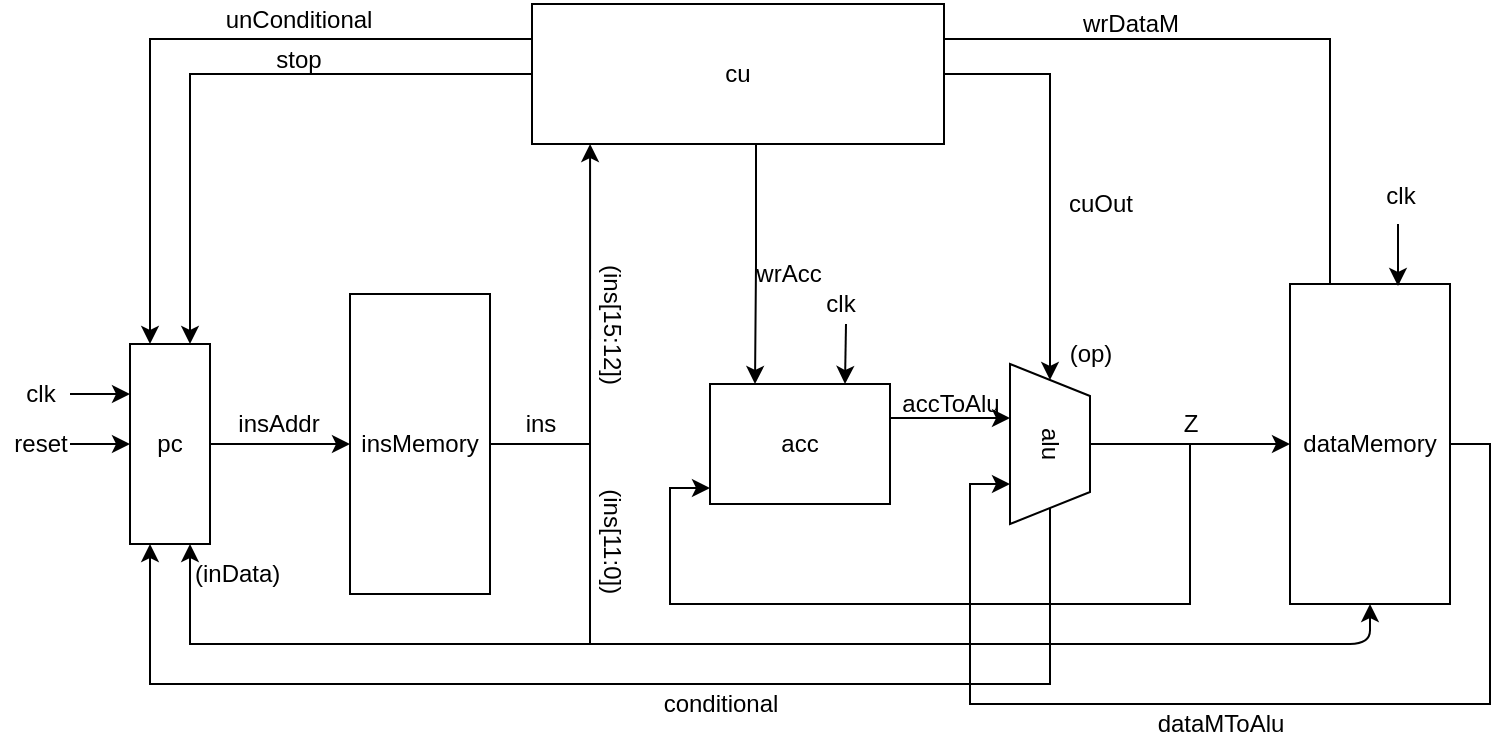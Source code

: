 <mxfile version="13.3.5" type="device"><diagram id="aR5X5x41NOxOg9xOrvd_" name="Page-1"><mxGraphModel dx="1502" dy="685" grid="1" gridSize="10" guides="1" tooltips="1" connect="1" arrows="1" fold="1" page="1" pageScale="1" pageWidth="827" pageHeight="1169" math="0" shadow="0"><root><mxCell id="0"/><mxCell id="1" parent="0"/><mxCell id="G3DyUTYthw3bY0Og2Sv6-228" style="edgeStyle=orthogonalEdgeStyle;rounded=0;orthogonalLoop=1;jettySize=auto;html=1;exitX=0;exitY=0.5;exitDx=0;exitDy=0;entryX=0.75;entryY=0;entryDx=0;entryDy=0;" parent="1" source="G3DyUTYthw3bY0Og2Sv6-212" target="G3DyUTYthw3bY0Og2Sv6-213" edge="1"><mxGeometry relative="1" as="geometry"/></mxCell><mxCell id="G3DyUTYthw3bY0Og2Sv6-230" style="edgeStyle=orthogonalEdgeStyle;rounded=0;orthogonalLoop=1;jettySize=auto;html=1;exitX=0;exitY=0.25;exitDx=0;exitDy=0;entryX=0.25;entryY=0;entryDx=0;entryDy=0;" parent="1" source="G3DyUTYthw3bY0Og2Sv6-212" target="G3DyUTYthw3bY0Og2Sv6-213" edge="1"><mxGeometry relative="1" as="geometry"/></mxCell><mxCell id="G3DyUTYthw3bY0Og2Sv6-254" style="edgeStyle=orthogonalEdgeStyle;rounded=0;orthogonalLoop=1;jettySize=auto;html=1;exitX=0.5;exitY=1;exitDx=0;exitDy=0;entryX=0.25;entryY=0;entryDx=0;entryDy=0;" parent="1" source="G3DyUTYthw3bY0Og2Sv6-212" target="G3DyUTYthw3bY0Og2Sv6-216" edge="1"><mxGeometry relative="1" as="geometry"><Array as="points"><mxPoint x="423" y="120"/><mxPoint x="423" y="180"/></Array></mxGeometry></mxCell><mxCell id="G3DyUTYthw3bY0Og2Sv6-266" style="edgeStyle=orthogonalEdgeStyle;rounded=0;orthogonalLoop=1;jettySize=auto;html=1;exitX=1;exitY=0.25;exitDx=0;exitDy=0;entryX=0.25;entryY=0.063;entryDx=0;entryDy=0;entryPerimeter=0;" parent="1" source="G3DyUTYthw3bY0Og2Sv6-212" target="G3DyUTYthw3bY0Og2Sv6-218" edge="1"><mxGeometry relative="1" as="geometry"/></mxCell><mxCell id="G3DyUTYthw3bY0Og2Sv6-270" style="edgeStyle=orthogonalEdgeStyle;rounded=0;orthogonalLoop=1;jettySize=auto;html=1;exitX=1;exitY=0.5;exitDx=0;exitDy=0;" parent="1" source="G3DyUTYthw3bY0Og2Sv6-212" target="G3DyUTYthw3bY0Og2Sv6-220" edge="1"><mxGeometry relative="1" as="geometry"/></mxCell><mxCell id="G3DyUTYthw3bY0Og2Sv6-212" value="cu" style="rounded=0;whiteSpace=wrap;html=1;" parent="1" vertex="1"><mxGeometry x="311" y="50" width="206" height="70" as="geometry"/></mxCell><mxCell id="G3DyUTYthw3bY0Og2Sv6-235" style="edgeStyle=orthogonalEdgeStyle;rounded=0;orthogonalLoop=1;jettySize=auto;html=1;exitX=1;exitY=0.5;exitDx=0;exitDy=0;entryX=0;entryY=0.5;entryDx=0;entryDy=0;" parent="1" source="G3DyUTYthw3bY0Og2Sv6-213" target="G3DyUTYthw3bY0Og2Sv6-214" edge="1"><mxGeometry relative="1" as="geometry"/></mxCell><mxCell id="G3DyUTYthw3bY0Og2Sv6-213" value="pc" style="rounded=0;whiteSpace=wrap;html=1;" parent="1" vertex="1"><mxGeometry x="110" y="220" width="40" height="100" as="geometry"/></mxCell><mxCell id="G3DyUTYthw3bY0Og2Sv6-239" style="edgeStyle=orthogonalEdgeStyle;rounded=0;orthogonalLoop=1;jettySize=auto;html=1;exitX=1;exitY=0.75;exitDx=0;exitDy=0;entryX=0.75;entryY=1;entryDx=0;entryDy=0;" parent="1" source="G3DyUTYthw3bY0Og2Sv6-214" target="G3DyUTYthw3bY0Og2Sv6-213" edge="1"><mxGeometry relative="1" as="geometry"><Array as="points"><mxPoint x="290" y="270"/><mxPoint x="340" y="270"/><mxPoint x="340" y="370"/><mxPoint x="140" y="370"/></Array></mxGeometry></mxCell><mxCell id="G3DyUTYthw3bY0Og2Sv6-214" value="insMemory" style="rounded=0;whiteSpace=wrap;html=1;" parent="1" vertex="1"><mxGeometry x="220" y="195" width="70" height="150" as="geometry"/></mxCell><mxCell id="G3DyUTYthw3bY0Og2Sv6-278" style="edgeStyle=orthogonalEdgeStyle;rounded=0;orthogonalLoop=1;jettySize=auto;html=1;exitX=1;exitY=0.25;exitDx=0;exitDy=0;entryX=0.338;entryY=1;entryDx=0;entryDy=0;entryPerimeter=0;" parent="1" source="G3DyUTYthw3bY0Og2Sv6-216" target="G3DyUTYthw3bY0Og2Sv6-220" edge="1"><mxGeometry relative="1" as="geometry"><mxPoint x="540" y="255" as="targetPoint"/><Array as="points"><mxPoint x="490" y="257"/></Array></mxGeometry></mxCell><mxCell id="G3DyUTYthw3bY0Og2Sv6-216" value="acc" style="rounded=0;whiteSpace=wrap;html=1;" parent="1" vertex="1"><mxGeometry x="400" y="240" width="90" height="60" as="geometry"/></mxCell><mxCell id="G3DyUTYthw3bY0Og2Sv6-274" style="edgeStyle=orthogonalEdgeStyle;rounded=0;orthogonalLoop=1;jettySize=auto;html=1;exitX=1;exitY=0.5;exitDx=0;exitDy=0;entryX=0.75;entryY=1;entryDx=0;entryDy=0;" parent="1" source="G3DyUTYthw3bY0Og2Sv6-218" target="G3DyUTYthw3bY0Og2Sv6-220" edge="1"><mxGeometry relative="1" as="geometry"><Array as="points"><mxPoint x="790" y="270"/><mxPoint x="790" y="400"/><mxPoint x="530" y="400"/><mxPoint x="530" y="290"/></Array></mxGeometry></mxCell><mxCell id="G3DyUTYthw3bY0Og2Sv6-218" value="dataMemory" style="rounded=0;whiteSpace=wrap;html=1;" parent="1" vertex="1"><mxGeometry x="690" y="190" width="80" height="160" as="geometry"/></mxCell><mxCell id="G3DyUTYthw3bY0Og2Sv6-233" style="edgeStyle=orthogonalEdgeStyle;rounded=0;orthogonalLoop=1;jettySize=auto;html=1;exitX=1;exitY=0.5;exitDx=0;exitDy=0;entryX=0.25;entryY=1;entryDx=0;entryDy=0;" parent="1" source="G3DyUTYthw3bY0Og2Sv6-220" target="G3DyUTYthw3bY0Og2Sv6-213" edge="1"><mxGeometry relative="1" as="geometry"><Array as="points"><mxPoint x="570" y="390"/><mxPoint x="120" y="390"/></Array></mxGeometry></mxCell><mxCell id="G3DyUTYthw3bY0Og2Sv6-249" style="edgeStyle=orthogonalEdgeStyle;rounded=0;orthogonalLoop=1;jettySize=auto;html=1;exitX=0.5;exitY=0;exitDx=0;exitDy=0;entryX=0;entryY=0.5;entryDx=0;entryDy=0;" parent="1" source="G3DyUTYthw3bY0Og2Sv6-220" target="G3DyUTYthw3bY0Og2Sv6-218" edge="1"><mxGeometry relative="1" as="geometry"/></mxCell><mxCell id="G3DyUTYthw3bY0Og2Sv6-220" value="alu" style="shape=trapezoid;perimeter=trapezoidPerimeter;whiteSpace=wrap;html=1;rotation=90;" parent="1" vertex="1"><mxGeometry x="530" y="250" width="80" height="40" as="geometry"/></mxCell><mxCell id="G3DyUTYthw3bY0Og2Sv6-224" value="" style="endArrow=classic;html=1;entryX=0;entryY=0.25;entryDx=0;entryDy=0;" parent="1" target="G3DyUTYthw3bY0Og2Sv6-213" edge="1"><mxGeometry width="50" height="50" relative="1" as="geometry"><mxPoint x="80" y="245" as="sourcePoint"/><mxPoint x="540" y="240" as="targetPoint"/></mxGeometry></mxCell><mxCell id="G3DyUTYthw3bY0Og2Sv6-225" value="&lt;div&gt;clk&lt;/div&gt;" style="text;html=1;align=center;verticalAlign=middle;resizable=0;points=[];autosize=1;" parent="1" vertex="1"><mxGeometry x="50" y="235" width="30" height="20" as="geometry"/></mxCell><mxCell id="G3DyUTYthw3bY0Og2Sv6-226" value="" style="endArrow=classic;html=1;entryX=0;entryY=0.5;entryDx=0;entryDy=0;" parent="1" target="G3DyUTYthw3bY0Og2Sv6-213" edge="1"><mxGeometry width="50" height="50" relative="1" as="geometry"><mxPoint x="80" y="270" as="sourcePoint"/><mxPoint x="540" y="240" as="targetPoint"/></mxGeometry></mxCell><mxCell id="G3DyUTYthw3bY0Og2Sv6-227" value="&lt;div&gt;reset&lt;/div&gt;" style="text;html=1;align=center;verticalAlign=middle;resizable=0;points=[];autosize=1;" parent="1" vertex="1"><mxGeometry x="45" y="260" width="40" height="20" as="geometry"/></mxCell><mxCell id="G3DyUTYthw3bY0Og2Sv6-229" value="stop" style="text;html=1;align=center;verticalAlign=middle;resizable=0;points=[];autosize=1;" parent="1" vertex="1"><mxGeometry x="174" y="68" width="40" height="20" as="geometry"/></mxCell><mxCell id="G3DyUTYthw3bY0Og2Sv6-231" value="unConditional" style="text;html=1;align=center;verticalAlign=middle;resizable=0;points=[];autosize=1;" parent="1" vertex="1"><mxGeometry x="149" y="48" width="90" height="20" as="geometry"/></mxCell><mxCell id="G3DyUTYthw3bY0Og2Sv6-234" value="conditional" style="text;html=1;align=center;verticalAlign=middle;resizable=0;points=[];autosize=1;" parent="1" vertex="1"><mxGeometry x="370" y="390" width="70" height="20" as="geometry"/></mxCell><mxCell id="G3DyUTYthw3bY0Og2Sv6-236" value="insAddr" style="text;html=1;align=center;verticalAlign=middle;resizable=0;points=[];autosize=1;" parent="1" vertex="1"><mxGeometry x="154" y="250" width="60" height="20" as="geometry"/></mxCell><mxCell id="G3DyUTYthw3bY0Og2Sv6-238" value="(ins[15:12])" style="text;html=1;align=center;verticalAlign=middle;resizable=0;points=[];autosize=1;rotation=90;" parent="1" vertex="1"><mxGeometry x="311" y="200" width="80" height="20" as="geometry"/></mxCell><mxCell id="G3DyUTYthw3bY0Og2Sv6-243" value="&amp;nbsp; (inData)" style="text;html=1;align=center;verticalAlign=middle;resizable=0;points=[];autosize=1;" parent="1" vertex="1"><mxGeometry x="130" y="325" width="60" height="20" as="geometry"/></mxCell><mxCell id="G3DyUTYthw3bY0Og2Sv6-245" value="&amp;nbsp; (ins[11:0])" style="text;html=1;align=center;verticalAlign=middle;resizable=0;points=[];autosize=1;rotation=90;" parent="1" vertex="1"><mxGeometry x="311" y="305" width="80" height="20" as="geometry"/></mxCell><mxCell id="G3DyUTYthw3bY0Og2Sv6-251" style="edgeStyle=orthogonalEdgeStyle;rounded=0;orthogonalLoop=1;jettySize=auto;html=1;entryX=0;entryY=0.867;entryDx=0;entryDy=0;entryPerimeter=0;" parent="1" target="G3DyUTYthw3bY0Og2Sv6-216" edge="1"><mxGeometry relative="1" as="geometry"><mxPoint x="640" y="270" as="sourcePoint"/><Array as="points"><mxPoint x="640" y="350"/><mxPoint x="380" y="350"/><mxPoint x="380" y="292"/></Array></mxGeometry></mxCell><mxCell id="G3DyUTYthw3bY0Og2Sv6-250" value="Z" style="text;html=1;align=center;verticalAlign=middle;resizable=0;points=[];autosize=1;" parent="1" vertex="1"><mxGeometry x="630" y="250" width="20" height="20" as="geometry"/></mxCell><mxCell id="G3DyUTYthw3bY0Og2Sv6-252" value="" style="endArrow=classic;html=1;entryX=0.75;entryY=0;entryDx=0;entryDy=0;" parent="1" target="G3DyUTYthw3bY0Og2Sv6-216" edge="1"><mxGeometry width="50" height="50" relative="1" as="geometry"><mxPoint x="468" y="210" as="sourcePoint"/><mxPoint x="540" y="210" as="targetPoint"/></mxGeometry></mxCell><mxCell id="G3DyUTYthw3bY0Og2Sv6-253" value="clk" style="text;html=1;align=center;verticalAlign=middle;resizable=0;points=[];autosize=1;" parent="1" vertex="1"><mxGeometry x="450" y="190" width="30" height="20" as="geometry"/></mxCell><mxCell id="G3DyUTYthw3bY0Og2Sv6-255" value="wrAcc" style="text;html=1;align=center;verticalAlign=middle;resizable=0;points=[];autosize=1;" parent="1" vertex="1"><mxGeometry x="414" y="175" width="50" height="20" as="geometry"/></mxCell><mxCell id="G3DyUTYthw3bY0Og2Sv6-261" value="" style="endArrow=classic;html=1;entryX=0.5;entryY=1;entryDx=0;entryDy=0;" parent="1" target="G3DyUTYthw3bY0Og2Sv6-218" edge="1"><mxGeometry width="50" height="50" relative="1" as="geometry"><mxPoint x="340" y="370" as="sourcePoint"/><mxPoint x="730" y="370" as="targetPoint"/><Array as="points"><mxPoint x="730" y="370"/></Array></mxGeometry></mxCell><mxCell id="G3DyUTYthw3bY0Og2Sv6-267" value="wrDataM" style="text;html=1;align=center;verticalAlign=middle;resizable=0;points=[];autosize=1;" parent="1" vertex="1"><mxGeometry x="580" y="50" width="60" height="20" as="geometry"/></mxCell><mxCell id="G3DyUTYthw3bY0Og2Sv6-268" value="" style="endArrow=classic;html=1;entryX=0.675;entryY=0.006;entryDx=0;entryDy=0;entryPerimeter=0;" parent="1" target="G3DyUTYthw3bY0Og2Sv6-218" edge="1"><mxGeometry width="50" height="50" relative="1" as="geometry"><mxPoint x="744" y="160" as="sourcePoint"/><mxPoint x="750" y="130" as="targetPoint"/></mxGeometry></mxCell><mxCell id="G3DyUTYthw3bY0Og2Sv6-269" value="clk" style="text;html=1;align=center;verticalAlign=middle;resizable=0;points=[];autosize=1;" parent="1" vertex="1"><mxGeometry x="730" y="136" width="30" height="20" as="geometry"/></mxCell><mxCell id="G3DyUTYthw3bY0Og2Sv6-271" value="cuOut" style="text;html=1;align=center;verticalAlign=middle;resizable=0;points=[];autosize=1;" parent="1" vertex="1"><mxGeometry x="570" y="140" width="50" height="20" as="geometry"/></mxCell><mxCell id="G3DyUTYthw3bY0Og2Sv6-272" value="(op)" style="text;html=1;align=center;verticalAlign=middle;resizable=0;points=[];autosize=1;" parent="1" vertex="1"><mxGeometry x="570" y="215" width="40" height="20" as="geometry"/></mxCell><mxCell id="G3DyUTYthw3bY0Og2Sv6-275" value="dataMToAlu" style="text;html=1;align=center;verticalAlign=middle;resizable=0;points=[];autosize=1;" parent="1" vertex="1"><mxGeometry x="615" y="400" width="80" height="20" as="geometry"/></mxCell><mxCell id="G3DyUTYthw3bY0Og2Sv6-279" value="accToAlu" style="text;html=1;align=center;verticalAlign=middle;resizable=0;points=[];autosize=1;" parent="1" vertex="1"><mxGeometry x="490" y="240" width="60" height="20" as="geometry"/></mxCell><mxCell id="PaDvIPJvvVN6JEcs1xH3-2" value="" style="endArrow=classic;html=1;entryX=0.141;entryY=1;entryDx=0;entryDy=0;entryPerimeter=0;" edge="1" parent="1" target="G3DyUTYthw3bY0Og2Sv6-212"><mxGeometry width="50" height="50" relative="1" as="geometry"><mxPoint x="340" y="270" as="sourcePoint"/><mxPoint x="360" y="140" as="targetPoint"/></mxGeometry></mxCell><mxCell id="PaDvIPJvvVN6JEcs1xH3-3" value="ins" style="text;html=1;align=center;verticalAlign=middle;resizable=0;points=[];autosize=1;" vertex="1" parent="1"><mxGeometry x="300" y="250" width="30" height="20" as="geometry"/></mxCell></root></mxGraphModel></diagram></mxfile>